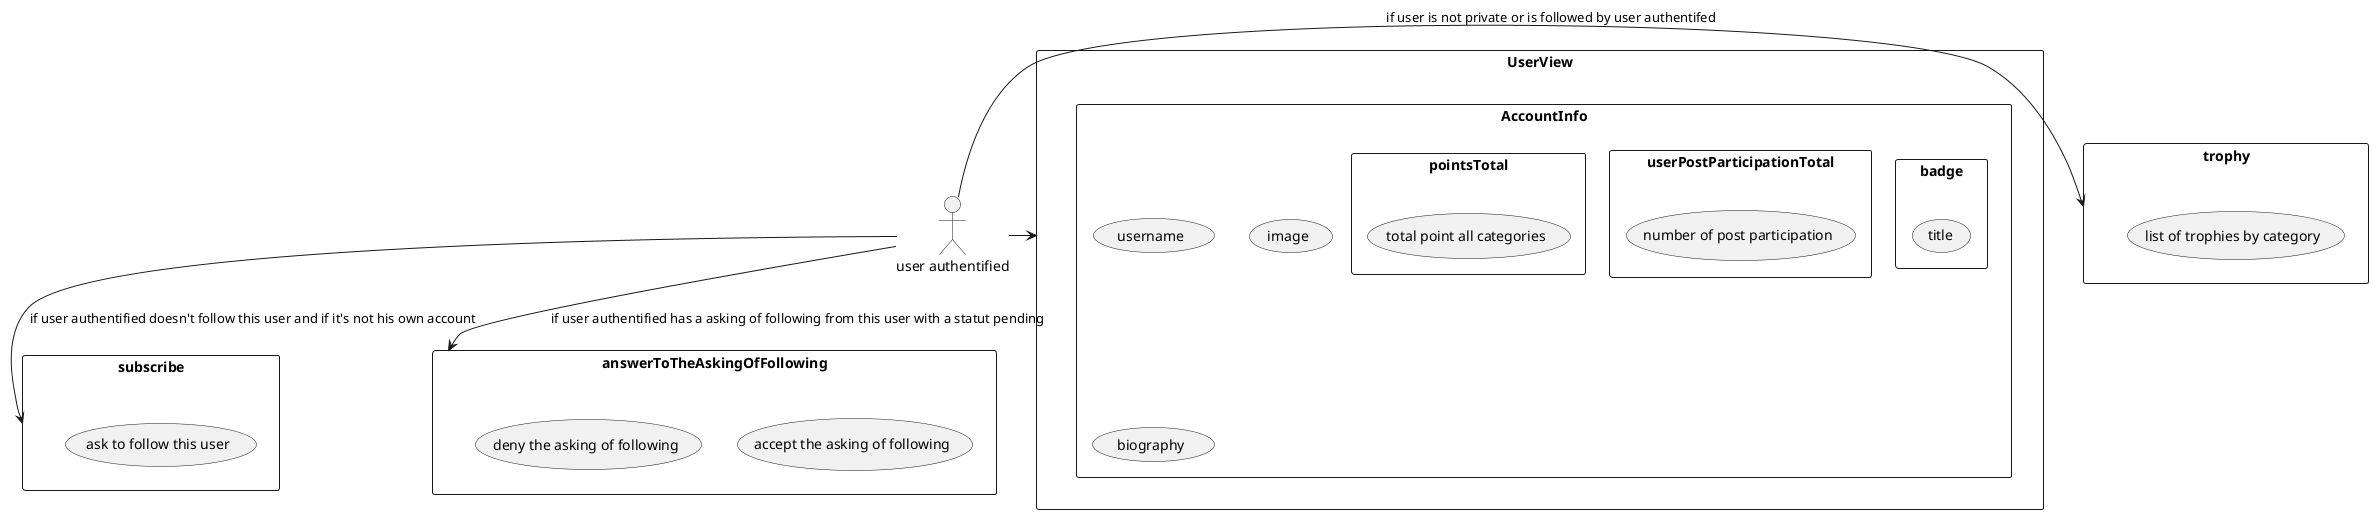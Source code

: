 @startuml
actor "user authentified" as u
rectangle UserView as uok {
 rectangle AccountInfo as ud{
  usecase "username" 
  usecase "image" 
  usecase "biography"
rectangle badge as b{
  usecase "title" 
}
rectangle userPostParticipationTotal as uppt{
  usecase "number of post participation" 
}
rectangle pointsTotal as pt{
  usecase "total point all categories" 
}
}
}

rectangle trophy as t{
  usecase "list of trophies by category" 
}

rectangle subscribe as sub {
  usecase "ask to follow this user" 
}


rectangle answerToTheAskingOfFollowing as ans {
  usecase "accept the asking of following" 
  usecase "deny the asking of following" 
}

u -r-> uok
u -l-> t : if user is not private or is followed by user authentifed 
u --> sub : if user authentified doesn't follow this user and if it's not his own account
u --> ans : if user authentified has a asking of following from this user with a statut pending

@enduml